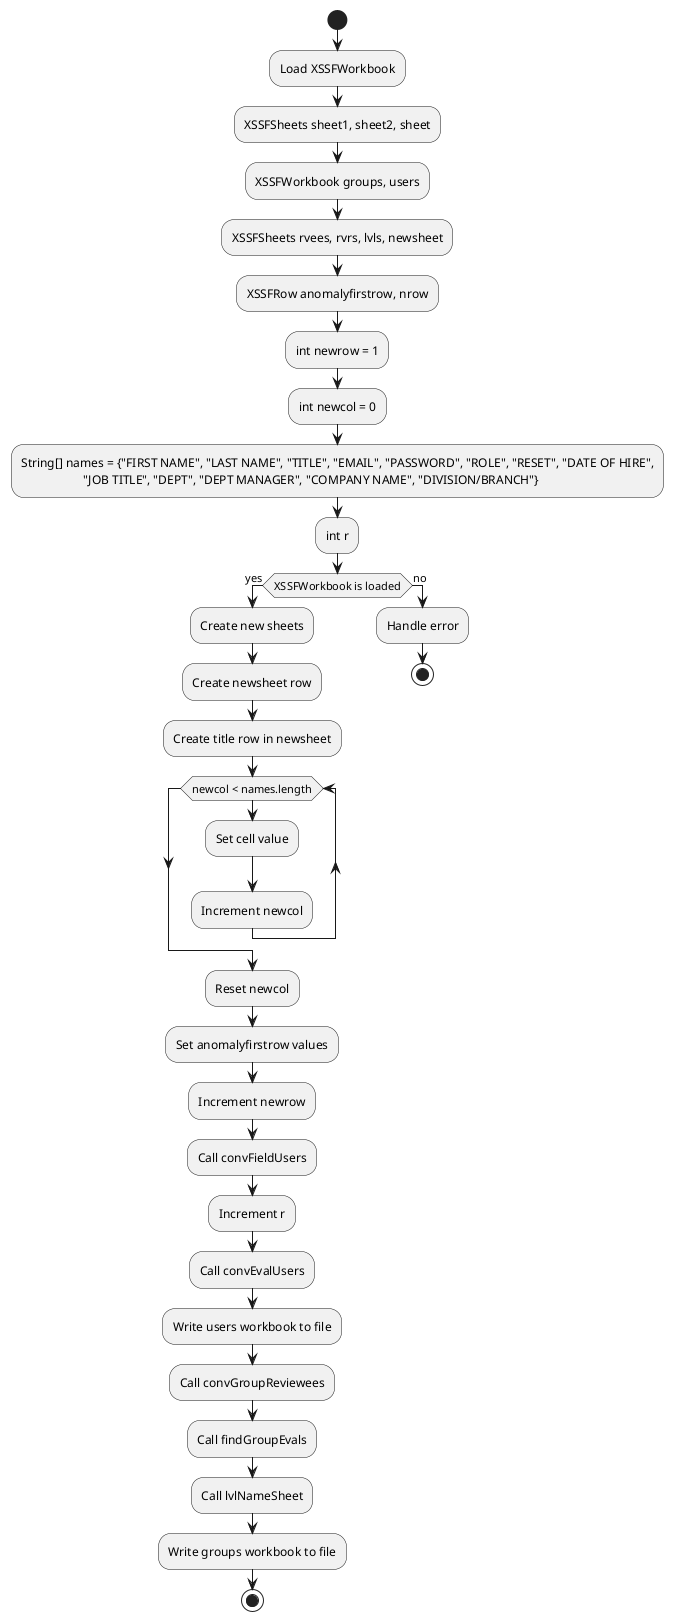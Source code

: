 @startuml

start
:Load XSSFWorkbook;
:XSSFSheets sheet1, sheet2, sheet;
:XSSFWorkbook groups, users;
:XSSFSheets rvees, rvrs, lvls, newsheet;
:XSSFRow anomalyfirstrow, nrow;
:int newrow = 1;
:int newcol = 0;
:String[] names = {"FIRST NAME", "LAST NAME", "TITLE", "EMAIL", "PASSWORD", "ROLE", "RESET", "DATE OF HIRE",
                    "JOB TITLE", "DEPT", "DEPT MANAGER", "COMPANY NAME", "DIVISION/BRANCH"};
:int r;

if (XSSFWorkbook is loaded) then (yes)
    :Create new sheets;
    :Create newsheet row;
    :Create title row in newsheet;

    while (newcol < names.length)
        :Set cell value;
        :Increment newcol;
    endwhile

    :Reset newcol;

    :Set anomalyfirstrow values;
    :Increment newrow;
    
    :Call convFieldUsers;
    :Increment r;
    
    :Call convEvalUsers;
    
    :Write users workbook to file;
    
    :Call convGroupReviewees;
    :Call findGroupEvals;
    :Call lvlNameSheet;
    
    :Write groups workbook to file;
    
    stop
else (no)
    :Handle error;
    stop
endif

@enduml